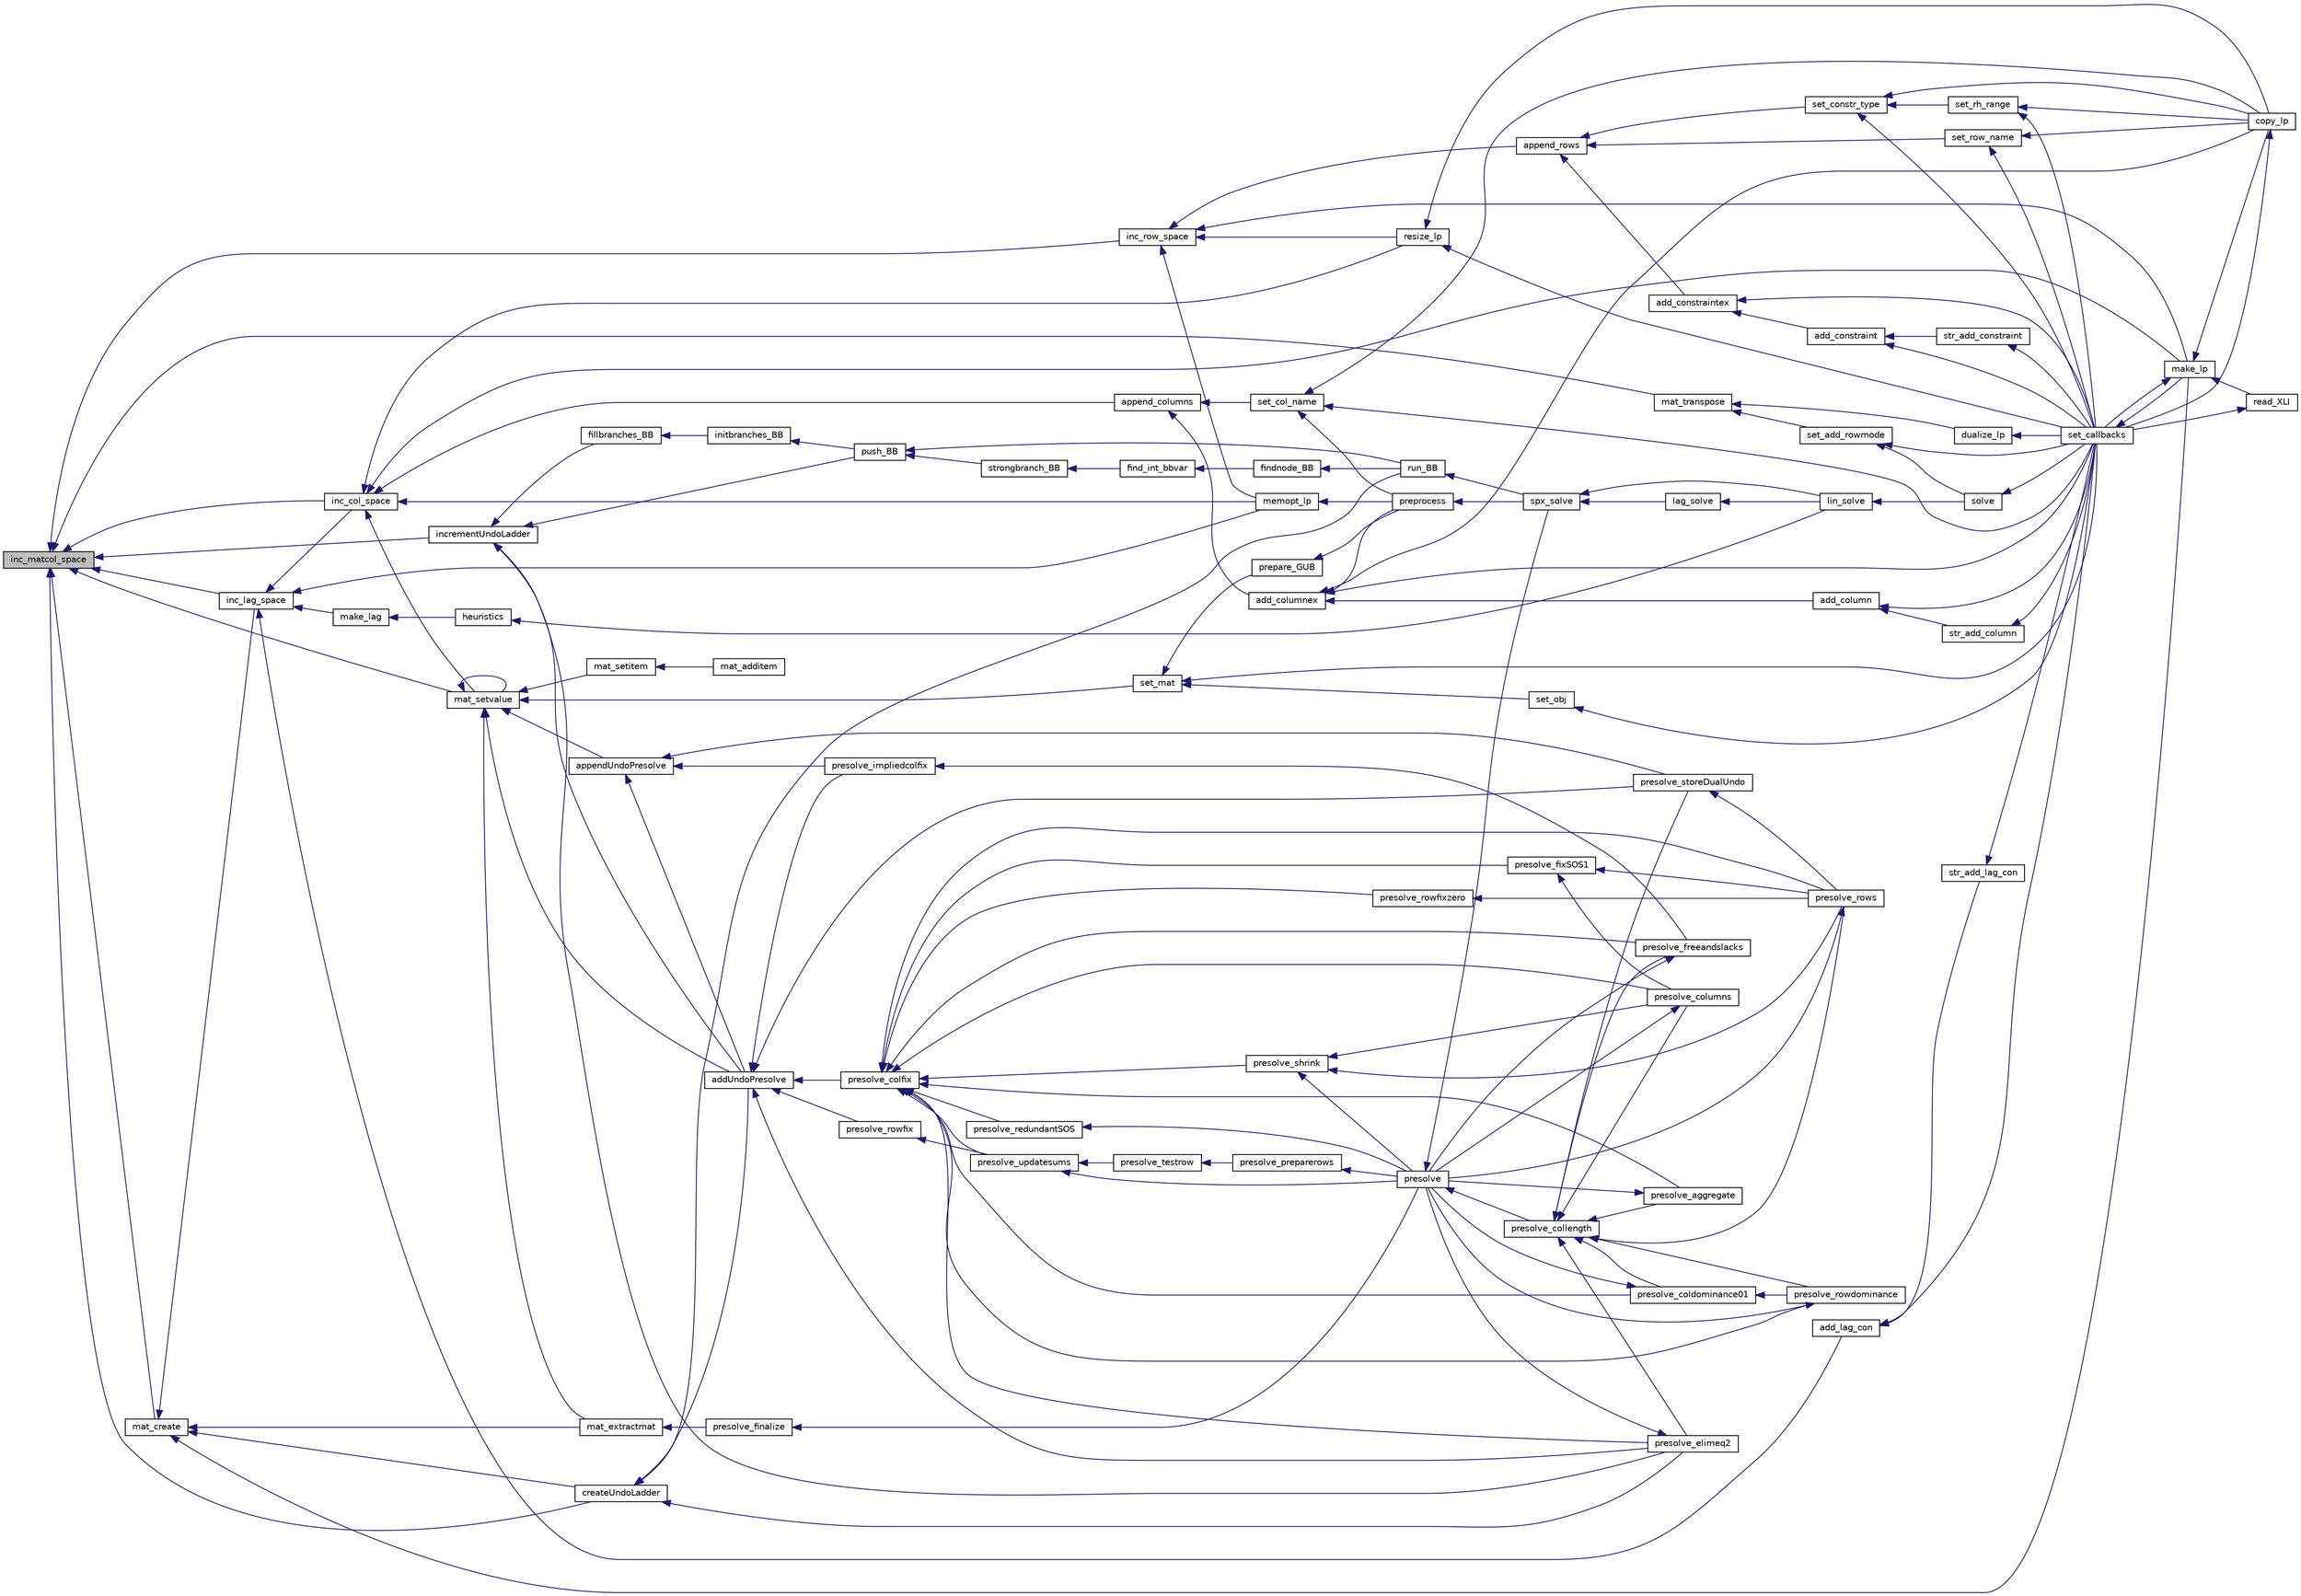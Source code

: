 digraph "inc_matcol_space"
{
  edge [fontname="Helvetica",fontsize="10",labelfontname="Helvetica",labelfontsize="10"];
  node [fontname="Helvetica",fontsize="10",shape=record];
  rankdir="LR";
  Node908 [label="inc_matcol_space",height=0.2,width=0.4,color="black", fillcolor="grey75", style="filled", fontcolor="black"];
  Node908 -> Node909 [dir="back",color="midnightblue",fontsize="10",style="solid",fontname="Helvetica"];
  Node909 [label="inc_lag_space",height=0.2,width=0.4,color="black", fillcolor="white", style="filled",URL="$df/df7/lp__lib_8h.html#adf404d01bb0e497e22b77fb59c53f02f"];
  Node909 -> Node910 [dir="back",color="midnightblue",fontsize="10",style="solid",fontname="Helvetica"];
  Node910 [label="memopt_lp",height=0.2,width=0.4,color="black", fillcolor="white", style="filled",URL="$df/df7/lp__lib_8h.html#af9340fa7c8926c39b68325dcef47a2eb"];
  Node910 -> Node911 [dir="back",color="midnightblue",fontsize="10",style="solid",fontname="Helvetica"];
  Node911 [label="preprocess",height=0.2,width=0.4,color="black", fillcolor="white", style="filled",URL="$df/df7/lp__lib_8h.html#a97c637125d89c31df9c86d5b091567be"];
  Node911 -> Node912 [dir="back",color="midnightblue",fontsize="10",style="solid",fontname="Helvetica"];
  Node912 [label="spx_solve",height=0.2,width=0.4,color="black", fillcolor="white", style="filled",URL="$d1/d0a/lp__simplex_8h.html#a3effc8b68c1fb21095e7324d83d0dbf7"];
  Node912 -> Node913 [dir="back",color="midnightblue",fontsize="10",style="solid",fontname="Helvetica"];
  Node913 [label="lag_solve",height=0.2,width=0.4,color="black", fillcolor="white", style="filled",URL="$d1/d0a/lp__simplex_8h.html#a320e9e82c06466267a7cb7844c7767b8"];
  Node913 -> Node914 [dir="back",color="midnightblue",fontsize="10",style="solid",fontname="Helvetica"];
  Node914 [label="lin_solve",height=0.2,width=0.4,color="black", fillcolor="white", style="filled",URL="$d1/d0a/lp__simplex_8h.html#a794b0beb471eb7ece9a694717b65b947"];
  Node914 -> Node915 [dir="back",color="midnightblue",fontsize="10",style="solid",fontname="Helvetica"];
  Node915 [label="solve",height=0.2,width=0.4,color="black", fillcolor="white", style="filled",URL="$df/df7/lp__lib_8h.html#a0f4da3a192397e77e6fe92704d4fad3f"];
  Node915 -> Node916 [dir="back",color="midnightblue",fontsize="10",style="solid",fontname="Helvetica"];
  Node916 [label="set_callbacks",height=0.2,width=0.4,color="black", fillcolor="white", style="filled",URL="$df/df7/lp__lib_8h.html#a929e8acb9704f61e16927c915c15cd07"];
  Node916 -> Node917 [dir="back",color="midnightblue",fontsize="10",style="solid",fontname="Helvetica"];
  Node917 [label="make_lp",height=0.2,width=0.4,color="black", fillcolor="white", style="filled",URL="$df/df7/lp__lib_8h.html#a68a0333d84dd944f67e2a0ec72e346a9"];
  Node917 -> Node918 [dir="back",color="midnightblue",fontsize="10",style="solid",fontname="Helvetica"];
  Node918 [label="copy_lp",height=0.2,width=0.4,color="black", fillcolor="white", style="filled",URL="$df/df7/lp__lib_8h.html#aca83ecdbc200b414db491306f3070ae9"];
  Node918 -> Node916 [dir="back",color="midnightblue",fontsize="10",style="solid",fontname="Helvetica"];
  Node917 -> Node916 [dir="back",color="midnightblue",fontsize="10",style="solid",fontname="Helvetica"];
  Node917 -> Node919 [dir="back",color="midnightblue",fontsize="10",style="solid",fontname="Helvetica"];
  Node919 [label="read_XLI",height=0.2,width=0.4,color="black", fillcolor="white", style="filled",URL="$df/df7/lp__lib_8h.html#a351dd803960ab0dae2b39f2c65d3a58d"];
  Node919 -> Node916 [dir="back",color="midnightblue",fontsize="10",style="solid",fontname="Helvetica"];
  Node912 -> Node914 [dir="back",color="midnightblue",fontsize="10",style="solid",fontname="Helvetica"];
  Node909 -> Node920 [dir="back",color="midnightblue",fontsize="10",style="solid",fontname="Helvetica"];
  Node920 [label="inc_col_space",height=0.2,width=0.4,color="black", fillcolor="white", style="filled",URL="$df/df7/lp__lib_8h.html#a19aaef4102ef22569c69de15939fd77f"];
  Node920 -> Node917 [dir="back",color="midnightblue",fontsize="10",style="solid",fontname="Helvetica"];
  Node920 -> Node921 [dir="back",color="midnightblue",fontsize="10",style="solid",fontname="Helvetica"];
  Node921 [label="resize_lp",height=0.2,width=0.4,color="black", fillcolor="white", style="filled",URL="$df/df7/lp__lib_8h.html#a3888240fa3e60fcc781ce5139d41225d"];
  Node921 -> Node918 [dir="back",color="midnightblue",fontsize="10",style="solid",fontname="Helvetica"];
  Node921 -> Node916 [dir="back",color="midnightblue",fontsize="10",style="solid",fontname="Helvetica"];
  Node920 -> Node910 [dir="back",color="midnightblue",fontsize="10",style="solid",fontname="Helvetica"];
  Node920 -> Node922 [dir="back",color="midnightblue",fontsize="10",style="solid",fontname="Helvetica"];
  Node922 [label="append_columns",height=0.2,width=0.4,color="black", fillcolor="white", style="filled",URL="$df/df7/lp__lib_8h.html#af2eb621df330da05b8dbe0f492de947c"];
  Node922 -> Node923 [dir="back",color="midnightblue",fontsize="10",style="solid",fontname="Helvetica"];
  Node923 [label="add_columnex",height=0.2,width=0.4,color="black", fillcolor="white", style="filled",URL="$df/df7/lp__lib_8h.html#a2f59f71c70b34d6198979dd6652f2dbd"];
  Node923 -> Node918 [dir="back",color="midnightblue",fontsize="10",style="solid",fontname="Helvetica"];
  Node923 -> Node924 [dir="back",color="midnightblue",fontsize="10",style="solid",fontname="Helvetica"];
  Node924 [label="add_column",height=0.2,width=0.4,color="black", fillcolor="white", style="filled",URL="$df/df7/lp__lib_8h.html#ab0aae6678125797fe5acd4d9e4ec5ada"];
  Node924 -> Node925 [dir="back",color="midnightblue",fontsize="10",style="solid",fontname="Helvetica"];
  Node925 [label="str_add_column",height=0.2,width=0.4,color="black", fillcolor="white", style="filled",URL="$df/df7/lp__lib_8h.html#a8e97e48b7672e3a822758f53b897b960"];
  Node925 -> Node916 [dir="back",color="midnightblue",fontsize="10",style="solid",fontname="Helvetica"];
  Node924 -> Node916 [dir="back",color="midnightblue",fontsize="10",style="solid",fontname="Helvetica"];
  Node923 -> Node916 [dir="back",color="midnightblue",fontsize="10",style="solid",fontname="Helvetica"];
  Node923 -> Node911 [dir="back",color="midnightblue",fontsize="10",style="solid",fontname="Helvetica"];
  Node922 -> Node926 [dir="back",color="midnightblue",fontsize="10",style="solid",fontname="Helvetica"];
  Node926 [label="set_col_name",height=0.2,width=0.4,color="black", fillcolor="white", style="filled",URL="$df/df7/lp__lib_8h.html#a751584b8fc5364188ce4cfedd22a41f0"];
  Node926 -> Node918 [dir="back",color="midnightblue",fontsize="10",style="solid",fontname="Helvetica"];
  Node926 -> Node916 [dir="back",color="midnightblue",fontsize="10",style="solid",fontname="Helvetica"];
  Node926 -> Node911 [dir="back",color="midnightblue",fontsize="10",style="solid",fontname="Helvetica"];
  Node920 -> Node927 [dir="back",color="midnightblue",fontsize="10",style="solid",fontname="Helvetica"];
  Node927 [label="mat_setvalue",height=0.2,width=0.4,color="black", fillcolor="white", style="filled",URL="$d0/d48/lp__matrix_8h.html#a3cf5f70351e501251681b113289293da"];
  Node927 -> Node928 [dir="back",color="midnightblue",fontsize="10",style="solid",fontname="Helvetica"];
  Node928 [label="set_mat",height=0.2,width=0.4,color="black", fillcolor="white", style="filled",URL="$df/df7/lp__lib_8h.html#a21ce2e5c2697a784e679f1b3ae596d92"];
  Node928 -> Node929 [dir="back",color="midnightblue",fontsize="10",style="solid",fontname="Helvetica"];
  Node929 [label="set_obj",height=0.2,width=0.4,color="black", fillcolor="white", style="filled",URL="$df/df7/lp__lib_8h.html#aa23a77296dfa4c4350f59de4eb2dd793"];
  Node929 -> Node916 [dir="back",color="midnightblue",fontsize="10",style="solid",fontname="Helvetica"];
  Node928 -> Node916 [dir="back",color="midnightblue",fontsize="10",style="solid",fontname="Helvetica"];
  Node928 -> Node930 [dir="back",color="midnightblue",fontsize="10",style="solid",fontname="Helvetica"];
  Node930 [label="prepare_GUB",height=0.2,width=0.4,color="black", fillcolor="white", style="filled",URL="$df/df7/lp__lib_8h.html#aa8871fd842850304a627fbe3be7d31fb"];
  Node930 -> Node911 [dir="back",color="midnightblue",fontsize="10",style="solid",fontname="Helvetica"];
  Node927 -> Node931 [dir="back",color="midnightblue",fontsize="10",style="solid",fontname="Helvetica"];
  Node931 [label="mat_extractmat",height=0.2,width=0.4,color="black", fillcolor="white", style="filled",URL="$d0/d48/lp__matrix_8h.html#a8fe5b95ea2aa30bba3f5050534e4c420"];
  Node931 -> Node932 [dir="back",color="midnightblue",fontsize="10",style="solid",fontname="Helvetica"];
  Node932 [label="presolve_finalize",height=0.2,width=0.4,color="black", fillcolor="white", style="filled",URL="$d3/da5/lp__presolve_8c.html#a46c3fddf42b480372a735f9cc14c5c38"];
  Node932 -> Node933 [dir="back",color="midnightblue",fontsize="10",style="solid",fontname="Helvetica"];
  Node933 [label="presolve",height=0.2,width=0.4,color="black", fillcolor="white", style="filled",URL="$da/dae/lp__presolve_8h.html#a63c9f891fb867de51e44d08313fdd585"];
  Node933 -> Node934 [dir="back",color="midnightblue",fontsize="10",style="solid",fontname="Helvetica"];
  Node934 [label="presolve_collength",height=0.2,width=0.4,color="black", fillcolor="white", style="filled",URL="$da/dae/lp__presolve_8h.html#a58b595e285879c5d2996a0a6247d9389"];
  Node934 -> Node935 [dir="back",color="midnightblue",fontsize="10",style="solid",fontname="Helvetica"];
  Node935 [label="presolve_storeDualUndo",height=0.2,width=0.4,color="black", fillcolor="white", style="filled",URL="$d3/da5/lp__presolve_8c.html#a1aba0570d1275e34fbd173aa558c4c14"];
  Node935 -> Node936 [dir="back",color="midnightblue",fontsize="10",style="solid",fontname="Helvetica"];
  Node936 [label="presolve_rows",height=0.2,width=0.4,color="black", fillcolor="white", style="filled",URL="$d3/da5/lp__presolve_8c.html#a93c32e563cfede02af08bd1a3d46bd6d"];
  Node936 -> Node933 [dir="back",color="midnightblue",fontsize="10",style="solid",fontname="Helvetica"];
  Node934 -> Node937 [dir="back",color="midnightblue",fontsize="10",style="solid",fontname="Helvetica"];
  Node937 [label="presolve_elimeq2",height=0.2,width=0.4,color="black", fillcolor="white", style="filled",URL="$d3/da5/lp__presolve_8c.html#a7844c56aa332fe22274fffac21b497b8"];
  Node937 -> Node933 [dir="back",color="midnightblue",fontsize="10",style="solid",fontname="Helvetica"];
  Node934 -> Node938 [dir="back",color="midnightblue",fontsize="10",style="solid",fontname="Helvetica"];
  Node938 [label="presolve_rowdominance",height=0.2,width=0.4,color="black", fillcolor="white", style="filled",URL="$d3/da5/lp__presolve_8c.html#a7e03acd96990d99539251375f7faff4a"];
  Node938 -> Node933 [dir="back",color="midnightblue",fontsize="10",style="solid",fontname="Helvetica"];
  Node934 -> Node939 [dir="back",color="midnightblue",fontsize="10",style="solid",fontname="Helvetica"];
  Node939 [label="presolve_coldominance01",height=0.2,width=0.4,color="black", fillcolor="white", style="filled",URL="$d3/da5/lp__presolve_8c.html#a38ba8dae4e0bbdd4ab2ab77f7d146596"];
  Node939 -> Node938 [dir="back",color="midnightblue",fontsize="10",style="solid",fontname="Helvetica"];
  Node939 -> Node933 [dir="back",color="midnightblue",fontsize="10",style="solid",fontname="Helvetica"];
  Node934 -> Node940 [dir="back",color="midnightblue",fontsize="10",style="solid",fontname="Helvetica"];
  Node940 [label="presolve_aggregate",height=0.2,width=0.4,color="black", fillcolor="white", style="filled",URL="$d3/da5/lp__presolve_8c.html#accb9e4202e7222ff4aba91e3c15efa73"];
  Node940 -> Node933 [dir="back",color="midnightblue",fontsize="10",style="solid",fontname="Helvetica"];
  Node934 -> Node941 [dir="back",color="midnightblue",fontsize="10",style="solid",fontname="Helvetica"];
  Node941 [label="presolve_columns",height=0.2,width=0.4,color="black", fillcolor="white", style="filled",URL="$d3/da5/lp__presolve_8c.html#ada5e067bb25106a6d8ecd75d23be8600"];
  Node941 -> Node933 [dir="back",color="midnightblue",fontsize="10",style="solid",fontname="Helvetica"];
  Node934 -> Node942 [dir="back",color="midnightblue",fontsize="10",style="solid",fontname="Helvetica"];
  Node942 [label="presolve_freeandslacks",height=0.2,width=0.4,color="black", fillcolor="white", style="filled",URL="$d3/da5/lp__presolve_8c.html#a62d34320b14c8946670a7fc73a04828a"];
  Node942 -> Node933 [dir="back",color="midnightblue",fontsize="10",style="solid",fontname="Helvetica"];
  Node934 -> Node936 [dir="back",color="midnightblue",fontsize="10",style="solid",fontname="Helvetica"];
  Node933 -> Node912 [dir="back",color="midnightblue",fontsize="10",style="solid",fontname="Helvetica"];
  Node927 -> Node943 [dir="back",color="midnightblue",fontsize="10",style="solid",fontname="Helvetica"];
  Node943 [label="mat_setitem",height=0.2,width=0.4,color="black", fillcolor="white", style="filled",URL="$d0/d48/lp__matrix_8h.html#ac8defba940597273d1e2f41af9c4fdd6"];
  Node943 -> Node944 [dir="back",color="midnightblue",fontsize="10",style="solid",fontname="Helvetica"];
  Node944 [label="mat_additem",height=0.2,width=0.4,color="black", fillcolor="white", style="filled",URL="$d0/d48/lp__matrix_8h.html#adae88f0f1d337755cfa985774c30135f"];
  Node927 -> Node927 [dir="back",color="midnightblue",fontsize="10",style="solid",fontname="Helvetica"];
  Node927 -> Node945 [dir="back",color="midnightblue",fontsize="10",style="solid",fontname="Helvetica"];
  Node945 [label="appendUndoPresolve",height=0.2,width=0.4,color="black", fillcolor="white", style="filled",URL="$d0/d48/lp__matrix_8h.html#aa8e38f815c9cbd06ef78e67a7f0cb056"];
  Node945 -> Node946 [dir="back",color="midnightblue",fontsize="10",style="solid",fontname="Helvetica"];
  Node946 [label="addUndoPresolve",height=0.2,width=0.4,color="black", fillcolor="white", style="filled",URL="$d0/d48/lp__matrix_8h.html#a1d2df317ce9ff9f7d2175c6f4f5998fd"];
  Node946 -> Node935 [dir="back",color="midnightblue",fontsize="10",style="solid",fontname="Helvetica"];
  Node946 -> Node947 [dir="back",color="midnightblue",fontsize="10",style="solid",fontname="Helvetica"];
  Node947 [label="presolve_rowfix",height=0.2,width=0.4,color="black", fillcolor="white", style="filled",URL="$d3/da5/lp__presolve_8c.html#a520eef3ceedd449b38f7efcba96f8f9d"];
  Node947 -> Node948 [dir="back",color="midnightblue",fontsize="10",style="solid",fontname="Helvetica"];
  Node948 [label="presolve_updatesums",height=0.2,width=0.4,color="black", fillcolor="white", style="filled",URL="$da/dae/lp__presolve_8h.html#a48aae6398bfe8f3779631422b53e0f2c"];
  Node948 -> Node949 [dir="back",color="midnightblue",fontsize="10",style="solid",fontname="Helvetica"];
  Node949 [label="presolve_testrow",height=0.2,width=0.4,color="black", fillcolor="white", style="filled",URL="$d3/da5/lp__presolve_8c.html#ad41ebd5dd7c996f3138eacf6bbf4484f"];
  Node949 -> Node950 [dir="back",color="midnightblue",fontsize="10",style="solid",fontname="Helvetica"];
  Node950 [label="presolve_preparerows",height=0.2,width=0.4,color="black", fillcolor="white", style="filled",URL="$d3/da5/lp__presolve_8c.html#a8907ce5b9083799d1f9b1245a265a104"];
  Node950 -> Node933 [dir="back",color="midnightblue",fontsize="10",style="solid",fontname="Helvetica"];
  Node948 -> Node933 [dir="back",color="midnightblue",fontsize="10",style="solid",fontname="Helvetica"];
  Node946 -> Node951 [dir="back",color="midnightblue",fontsize="10",style="solid",fontname="Helvetica"];
  Node951 [label="presolve_colfix",height=0.2,width=0.4,color="black", fillcolor="white", style="filled",URL="$da/dae/lp__presolve_8h.html#a5ac5af2f2db21d53c5a0655080959a42"];
  Node951 -> Node952 [dir="back",color="midnightblue",fontsize="10",style="solid",fontname="Helvetica"];
  Node952 [label="presolve_shrink",height=0.2,width=0.4,color="black", fillcolor="white", style="filled",URL="$da/dae/lp__presolve_8h.html#a0af83f2ddc82962e4531d33df40823b4"];
  Node952 -> Node941 [dir="back",color="midnightblue",fontsize="10",style="solid",fontname="Helvetica"];
  Node952 -> Node936 [dir="back",color="midnightblue",fontsize="10",style="solid",fontname="Helvetica"];
  Node952 -> Node933 [dir="back",color="midnightblue",fontsize="10",style="solid",fontname="Helvetica"];
  Node951 -> Node953 [dir="back",color="midnightblue",fontsize="10",style="solid",fontname="Helvetica"];
  Node953 [label="presolve_redundantSOS",height=0.2,width=0.4,color="black", fillcolor="white", style="filled",URL="$d3/da5/lp__presolve_8c.html#a59de989fa2e2b3a1c70900138341444c"];
  Node953 -> Node933 [dir="back",color="midnightblue",fontsize="10",style="solid",fontname="Helvetica"];
  Node951 -> Node954 [dir="back",color="midnightblue",fontsize="10",style="solid",fontname="Helvetica"];
  Node954 [label="presolve_fixSOS1",height=0.2,width=0.4,color="black", fillcolor="white", style="filled",URL="$d3/da5/lp__presolve_8c.html#afe23851dfda31715aa642bf989e12ffc"];
  Node954 -> Node941 [dir="back",color="midnightblue",fontsize="10",style="solid",fontname="Helvetica"];
  Node954 -> Node936 [dir="back",color="midnightblue",fontsize="10",style="solid",fontname="Helvetica"];
  Node951 -> Node955 [dir="back",color="midnightblue",fontsize="10",style="solid",fontname="Helvetica"];
  Node955 [label="presolve_rowfixzero",height=0.2,width=0.4,color="black", fillcolor="white", style="filled",URL="$d3/da5/lp__presolve_8c.html#a4f192a0462d482c119b3966df893497c"];
  Node955 -> Node936 [dir="back",color="midnightblue",fontsize="10",style="solid",fontname="Helvetica"];
  Node951 -> Node937 [dir="back",color="midnightblue",fontsize="10",style="solid",fontname="Helvetica"];
  Node951 -> Node948 [dir="back",color="midnightblue",fontsize="10",style="solid",fontname="Helvetica"];
  Node951 -> Node938 [dir="back",color="midnightblue",fontsize="10",style="solid",fontname="Helvetica"];
  Node951 -> Node939 [dir="back",color="midnightblue",fontsize="10",style="solid",fontname="Helvetica"];
  Node951 -> Node940 [dir="back",color="midnightblue",fontsize="10",style="solid",fontname="Helvetica"];
  Node951 -> Node941 [dir="back",color="midnightblue",fontsize="10",style="solid",fontname="Helvetica"];
  Node951 -> Node942 [dir="back",color="midnightblue",fontsize="10",style="solid",fontname="Helvetica"];
  Node951 -> Node936 [dir="back",color="midnightblue",fontsize="10",style="solid",fontname="Helvetica"];
  Node946 -> Node937 [dir="back",color="midnightblue",fontsize="10",style="solid",fontname="Helvetica"];
  Node946 -> Node956 [dir="back",color="midnightblue",fontsize="10",style="solid",fontname="Helvetica"];
  Node956 [label="presolve_impliedcolfix",height=0.2,width=0.4,color="black", fillcolor="white", style="filled",URL="$d3/da5/lp__presolve_8c.html#a25320b5f693a313addfb4d08c8d8a4fc"];
  Node956 -> Node942 [dir="back",color="midnightblue",fontsize="10",style="solid",fontname="Helvetica"];
  Node945 -> Node935 [dir="back",color="midnightblue",fontsize="10",style="solid",fontname="Helvetica"];
  Node945 -> Node956 [dir="back",color="midnightblue",fontsize="10",style="solid",fontname="Helvetica"];
  Node927 -> Node946 [dir="back",color="midnightblue",fontsize="10",style="solid",fontname="Helvetica"];
  Node909 -> Node957 [dir="back",color="midnightblue",fontsize="10",style="solid",fontname="Helvetica"];
  Node957 [label="add_lag_con",height=0.2,width=0.4,color="black", fillcolor="white", style="filled",URL="$df/df7/lp__lib_8h.html#a21817bbdd59cc827d3c872f9dcf596df"];
  Node957 -> Node958 [dir="back",color="midnightblue",fontsize="10",style="solid",fontname="Helvetica"];
  Node958 [label="str_add_lag_con",height=0.2,width=0.4,color="black", fillcolor="white", style="filled",URL="$df/df7/lp__lib_8h.html#a646e25b5eb3a3aa543d174999410b071"];
  Node958 -> Node916 [dir="back",color="midnightblue",fontsize="10",style="solid",fontname="Helvetica"];
  Node957 -> Node916 [dir="back",color="midnightblue",fontsize="10",style="solid",fontname="Helvetica"];
  Node909 -> Node959 [dir="back",color="midnightblue",fontsize="10",style="solid",fontname="Helvetica"];
  Node959 [label="make_lag",height=0.2,width=0.4,color="black", fillcolor="white", style="filled",URL="$d2/d6c/lp__simplex_8c.html#a1220bccd183bf2a00e735a475ac982bd"];
  Node959 -> Node960 [dir="back",color="midnightblue",fontsize="10",style="solid",fontname="Helvetica"];
  Node960 [label="heuristics",height=0.2,width=0.4,color="black", fillcolor="white", style="filled",URL="$d1/d0a/lp__simplex_8h.html#a702660e791b8155b3503123cf00cd8c3"];
  Node960 -> Node914 [dir="back",color="midnightblue",fontsize="10",style="solid",fontname="Helvetica"];
  Node908 -> Node961 [dir="back",color="midnightblue",fontsize="10",style="solid",fontname="Helvetica"];
  Node961 [label="inc_row_space",height=0.2,width=0.4,color="black", fillcolor="white", style="filled",URL="$df/df7/lp__lib_8h.html#a6d1b5f1378df321f4ba817427e26cd49"];
  Node961 -> Node917 [dir="back",color="midnightblue",fontsize="10",style="solid",fontname="Helvetica"];
  Node961 -> Node921 [dir="back",color="midnightblue",fontsize="10",style="solid",fontname="Helvetica"];
  Node961 -> Node910 [dir="back",color="midnightblue",fontsize="10",style="solid",fontname="Helvetica"];
  Node961 -> Node962 [dir="back",color="midnightblue",fontsize="10",style="solid",fontname="Helvetica"];
  Node962 [label="append_rows",height=0.2,width=0.4,color="black", fillcolor="white", style="filled",URL="$df/df7/lp__lib_8h.html#a518ad1ac2344480c0388dc997dac1f13"];
  Node962 -> Node963 [dir="back",color="midnightblue",fontsize="10",style="solid",fontname="Helvetica"];
  Node963 [label="add_constraintex",height=0.2,width=0.4,color="black", fillcolor="white", style="filled",URL="$df/df7/lp__lib_8h.html#a72939ceb6c02b858f0462fffc76c7cc7"];
  Node963 -> Node964 [dir="back",color="midnightblue",fontsize="10",style="solid",fontname="Helvetica"];
  Node964 [label="add_constraint",height=0.2,width=0.4,color="black", fillcolor="white", style="filled",URL="$df/df7/lp__lib_8h.html#a9bc4a8f05123c2512ef0059771c74909"];
  Node964 -> Node965 [dir="back",color="midnightblue",fontsize="10",style="solid",fontname="Helvetica"];
  Node965 [label="str_add_constraint",height=0.2,width=0.4,color="black", fillcolor="white", style="filled",URL="$df/df7/lp__lib_8h.html#a783404ff7b2853d45f0e2f1e4f8bb30d"];
  Node965 -> Node916 [dir="back",color="midnightblue",fontsize="10",style="solid",fontname="Helvetica"];
  Node964 -> Node916 [dir="back",color="midnightblue",fontsize="10",style="solid",fontname="Helvetica"];
  Node963 -> Node916 [dir="back",color="midnightblue",fontsize="10",style="solid",fontname="Helvetica"];
  Node962 -> Node966 [dir="back",color="midnightblue",fontsize="10",style="solid",fontname="Helvetica"];
  Node966 [label="set_constr_type",height=0.2,width=0.4,color="black", fillcolor="white", style="filled",URL="$df/df7/lp__lib_8h.html#adc9936d860d7678bd885f9784ae35f22"];
  Node966 -> Node918 [dir="back",color="midnightblue",fontsize="10",style="solid",fontname="Helvetica"];
  Node966 -> Node967 [dir="back",color="midnightblue",fontsize="10",style="solid",fontname="Helvetica"];
  Node967 [label="set_rh_range",height=0.2,width=0.4,color="black", fillcolor="white", style="filled",URL="$df/df7/lp__lib_8h.html#a728ff2b20d5451250ca2512f5d89c5e4"];
  Node967 -> Node918 [dir="back",color="midnightblue",fontsize="10",style="solid",fontname="Helvetica"];
  Node967 -> Node916 [dir="back",color="midnightblue",fontsize="10",style="solid",fontname="Helvetica"];
  Node966 -> Node916 [dir="back",color="midnightblue",fontsize="10",style="solid",fontname="Helvetica"];
  Node962 -> Node968 [dir="back",color="midnightblue",fontsize="10",style="solid",fontname="Helvetica"];
  Node968 [label="set_row_name",height=0.2,width=0.4,color="black", fillcolor="white", style="filled",URL="$df/df7/lp__lib_8h.html#adb54f658e12211fc717c7e2ad0f57ad5"];
  Node968 -> Node918 [dir="back",color="midnightblue",fontsize="10",style="solid",fontname="Helvetica"];
  Node968 -> Node916 [dir="back",color="midnightblue",fontsize="10",style="solid",fontname="Helvetica"];
  Node908 -> Node920 [dir="back",color="midnightblue",fontsize="10",style="solid",fontname="Helvetica"];
  Node908 -> Node969 [dir="back",color="midnightblue",fontsize="10",style="solid",fontname="Helvetica"];
  Node969 [label="mat_create",height=0.2,width=0.4,color="black", fillcolor="white", style="filled",URL="$d0/d48/lp__matrix_8h.html#a74e25504b7d9dc9615fbe2326ecd2810"];
  Node969 -> Node917 [dir="back",color="midnightblue",fontsize="10",style="solid",fontname="Helvetica"];
  Node969 -> Node909 [dir="back",color="midnightblue",fontsize="10",style="solid",fontname="Helvetica"];
  Node969 -> Node931 [dir="back",color="midnightblue",fontsize="10",style="solid",fontname="Helvetica"];
  Node969 -> Node970 [dir="back",color="midnightblue",fontsize="10",style="solid",fontname="Helvetica"];
  Node970 [label="createUndoLadder",height=0.2,width=0.4,color="black", fillcolor="white", style="filled",URL="$d0/d48/lp__matrix_8h.html#a26d976de73aaf5c8684c3b3ca06fee53"];
  Node970 -> Node946 [dir="back",color="midnightblue",fontsize="10",style="solid",fontname="Helvetica"];
  Node970 -> Node971 [dir="back",color="midnightblue",fontsize="10",style="solid",fontname="Helvetica"];
  Node971 [label="run_BB",height=0.2,width=0.4,color="black", fillcolor="white", style="filled",URL="$d1/dbf/lp__mipbb_8h.html#a1d8d97b4f4f35f07e6b798f07a62e527"];
  Node971 -> Node912 [dir="back",color="midnightblue",fontsize="10",style="solid",fontname="Helvetica"];
  Node970 -> Node937 [dir="back",color="midnightblue",fontsize="10",style="solid",fontname="Helvetica"];
  Node908 -> Node927 [dir="back",color="midnightblue",fontsize="10",style="solid",fontname="Helvetica"];
  Node908 -> Node972 [dir="back",color="midnightblue",fontsize="10",style="solid",fontname="Helvetica"];
  Node972 [label="mat_transpose",height=0.2,width=0.4,color="black", fillcolor="white", style="filled",URL="$d0/d48/lp__matrix_8h.html#a82719c4863d812bce24822be3fa76a92"];
  Node972 -> Node973 [dir="back",color="midnightblue",fontsize="10",style="solid",fontname="Helvetica"];
  Node973 [label="dualize_lp",height=0.2,width=0.4,color="black", fillcolor="white", style="filled",URL="$df/df7/lp__lib_8h.html#a812e116d6c53282e82fbab4b8ecb3ff8"];
  Node973 -> Node916 [dir="back",color="midnightblue",fontsize="10",style="solid",fontname="Helvetica"];
  Node972 -> Node974 [dir="back",color="midnightblue",fontsize="10",style="solid",fontname="Helvetica"];
  Node974 [label="set_add_rowmode",height=0.2,width=0.4,color="black", fillcolor="white", style="filled",URL="$df/df7/lp__lib_8h.html#a552546dcebe7cc57d1c0720fe36ef034"];
  Node974 -> Node915 [dir="back",color="midnightblue",fontsize="10",style="solid",fontname="Helvetica"];
  Node974 -> Node916 [dir="back",color="midnightblue",fontsize="10",style="solid",fontname="Helvetica"];
  Node908 -> Node970 [dir="back",color="midnightblue",fontsize="10",style="solid",fontname="Helvetica"];
  Node908 -> Node975 [dir="back",color="midnightblue",fontsize="10",style="solid",fontname="Helvetica"];
  Node975 [label="incrementUndoLadder",height=0.2,width=0.4,color="black", fillcolor="white", style="filled",URL="$d0/d48/lp__matrix_8h.html#a42a12c756228f0248666886b707ea480"];
  Node975 -> Node946 [dir="back",color="midnightblue",fontsize="10",style="solid",fontname="Helvetica"];
  Node975 -> Node976 [dir="back",color="midnightblue",fontsize="10",style="solid",fontname="Helvetica"];
  Node976 [label="push_BB",height=0.2,width=0.4,color="black", fillcolor="white", style="filled",URL="$d1/dbf/lp__mipbb_8h.html#a29fef70f6e599c3d0961c052d6a780df"];
  Node976 -> Node977 [dir="back",color="midnightblue",fontsize="10",style="solid",fontname="Helvetica"];
  Node977 [label="strongbranch_BB",height=0.2,width=0.4,color="black", fillcolor="white", style="filled",URL="$d1/dbf/lp__mipbb_8h.html#a14912803f02db21c25829df065202762"];
  Node977 -> Node978 [dir="back",color="midnightblue",fontsize="10",style="solid",fontname="Helvetica"];
  Node978 [label="find_int_bbvar",height=0.2,width=0.4,color="black", fillcolor="white", style="filled",URL="$df/df7/lp__lib_8h.html#ad6104a5cc6ae29cc1dd1327d8d36047e"];
  Node978 -> Node979 [dir="back",color="midnightblue",fontsize="10",style="solid",fontname="Helvetica"];
  Node979 [label="findnode_BB",height=0.2,width=0.4,color="black", fillcolor="white", style="filled",URL="$d1/dbf/lp__mipbb_8h.html#ad9c2614a833a1e0ab7f4425068752663"];
  Node979 -> Node971 [dir="back",color="midnightblue",fontsize="10",style="solid",fontname="Helvetica"];
  Node976 -> Node971 [dir="back",color="midnightblue",fontsize="10",style="solid",fontname="Helvetica"];
  Node975 -> Node980 [dir="back",color="midnightblue",fontsize="10",style="solid",fontname="Helvetica"];
  Node980 [label="fillbranches_BB",height=0.2,width=0.4,color="black", fillcolor="white", style="filled",URL="$d1/dbf/lp__mipbb_8h.html#a9d339d96c9f82786260b425cad7ab62e"];
  Node980 -> Node981 [dir="back",color="midnightblue",fontsize="10",style="solid",fontname="Helvetica"];
  Node981 [label="initbranches_BB",height=0.2,width=0.4,color="black", fillcolor="white", style="filled",URL="$d1/dbf/lp__mipbb_8h.html#abe1e769e38a53eb057271580f1453f6c"];
  Node981 -> Node976 [dir="back",color="midnightblue",fontsize="10",style="solid",fontname="Helvetica"];
  Node975 -> Node937 [dir="back",color="midnightblue",fontsize="10",style="solid",fontname="Helvetica"];
}
